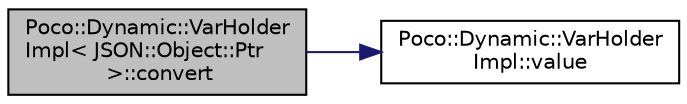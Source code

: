 digraph "Poco::Dynamic::VarHolderImpl&lt; JSON::Object::Ptr &gt;::convert"
{
 // LATEX_PDF_SIZE
  edge [fontname="Helvetica",fontsize="10",labelfontname="Helvetica",labelfontsize="10"];
  node [fontname="Helvetica",fontsize="10",shape=record];
  rankdir="LR";
  Node1 [label="Poco::Dynamic::VarHolder\lImpl\< JSON::Object::Ptr\l \>::convert",height=0.2,width=0.4,color="black", fillcolor="grey75", style="filled", fontcolor="black",tooltip="Calls convert(UInt32)."];
  Node1 -> Node2 [color="midnightblue",fontsize="10",style="solid"];
  Node2 [label="Poco::Dynamic::VarHolder\lImpl::value",height=0.2,width=0.4,color="black", fillcolor="white", style="filled",URL="$classPoco_1_1Dynamic_1_1VarHolderImpl.html#a3f596e36bd24c8a8f784a710a5be00ff",tooltip=" "];
}
